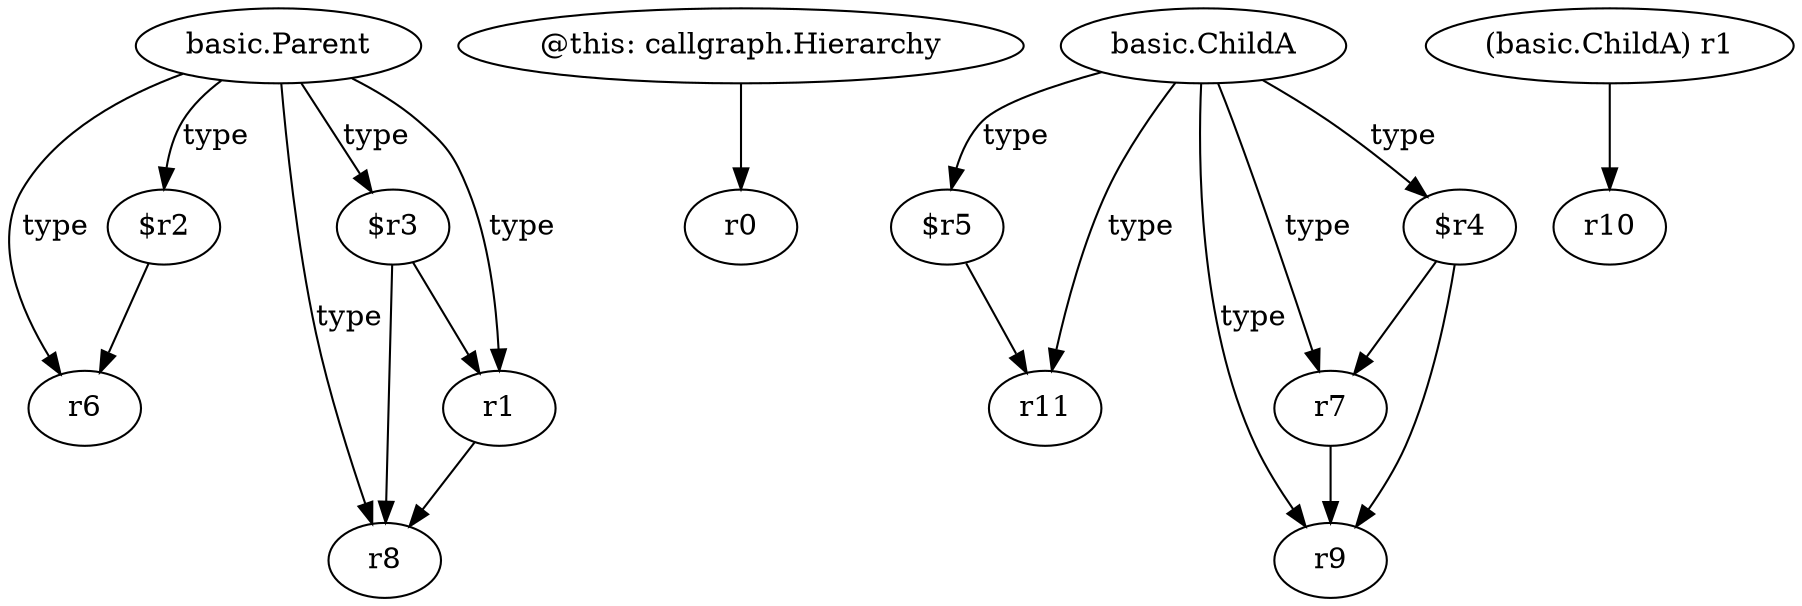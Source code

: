 digraph g {
0[label="basic.Parent"]
1[label="$r2"]
0->1[label="type"]
2[label="$r3"]
3[label="r8"]
2->3[label=""]
4[label="r6"]
0->4[label="type"]
5[label="r1"]
0->5[label="type"]
6[label="@this: callgraph.Hierarchy"]
7[label="r0"]
6->7[label=""]
1->4[label=""]
8[label="basic.ChildA"]
9[label="r7"]
8->9[label="type"]
10[label="$r5"]
8->10[label="type"]
11[label="r9"]
9->11[label=""]
0->2[label="type"]
12[label="r11"]
10->12[label=""]
0->3[label="type"]
2->5[label=""]
8->12[label="type"]
13[label="$r4"]
8->13[label="type"]
5->3[label=""]
14[label="(basic.ChildA) r1"]
15[label="r10"]
14->15[label=""]
8->11[label="type"]
13->11[label=""]
13->9[label=""]
}